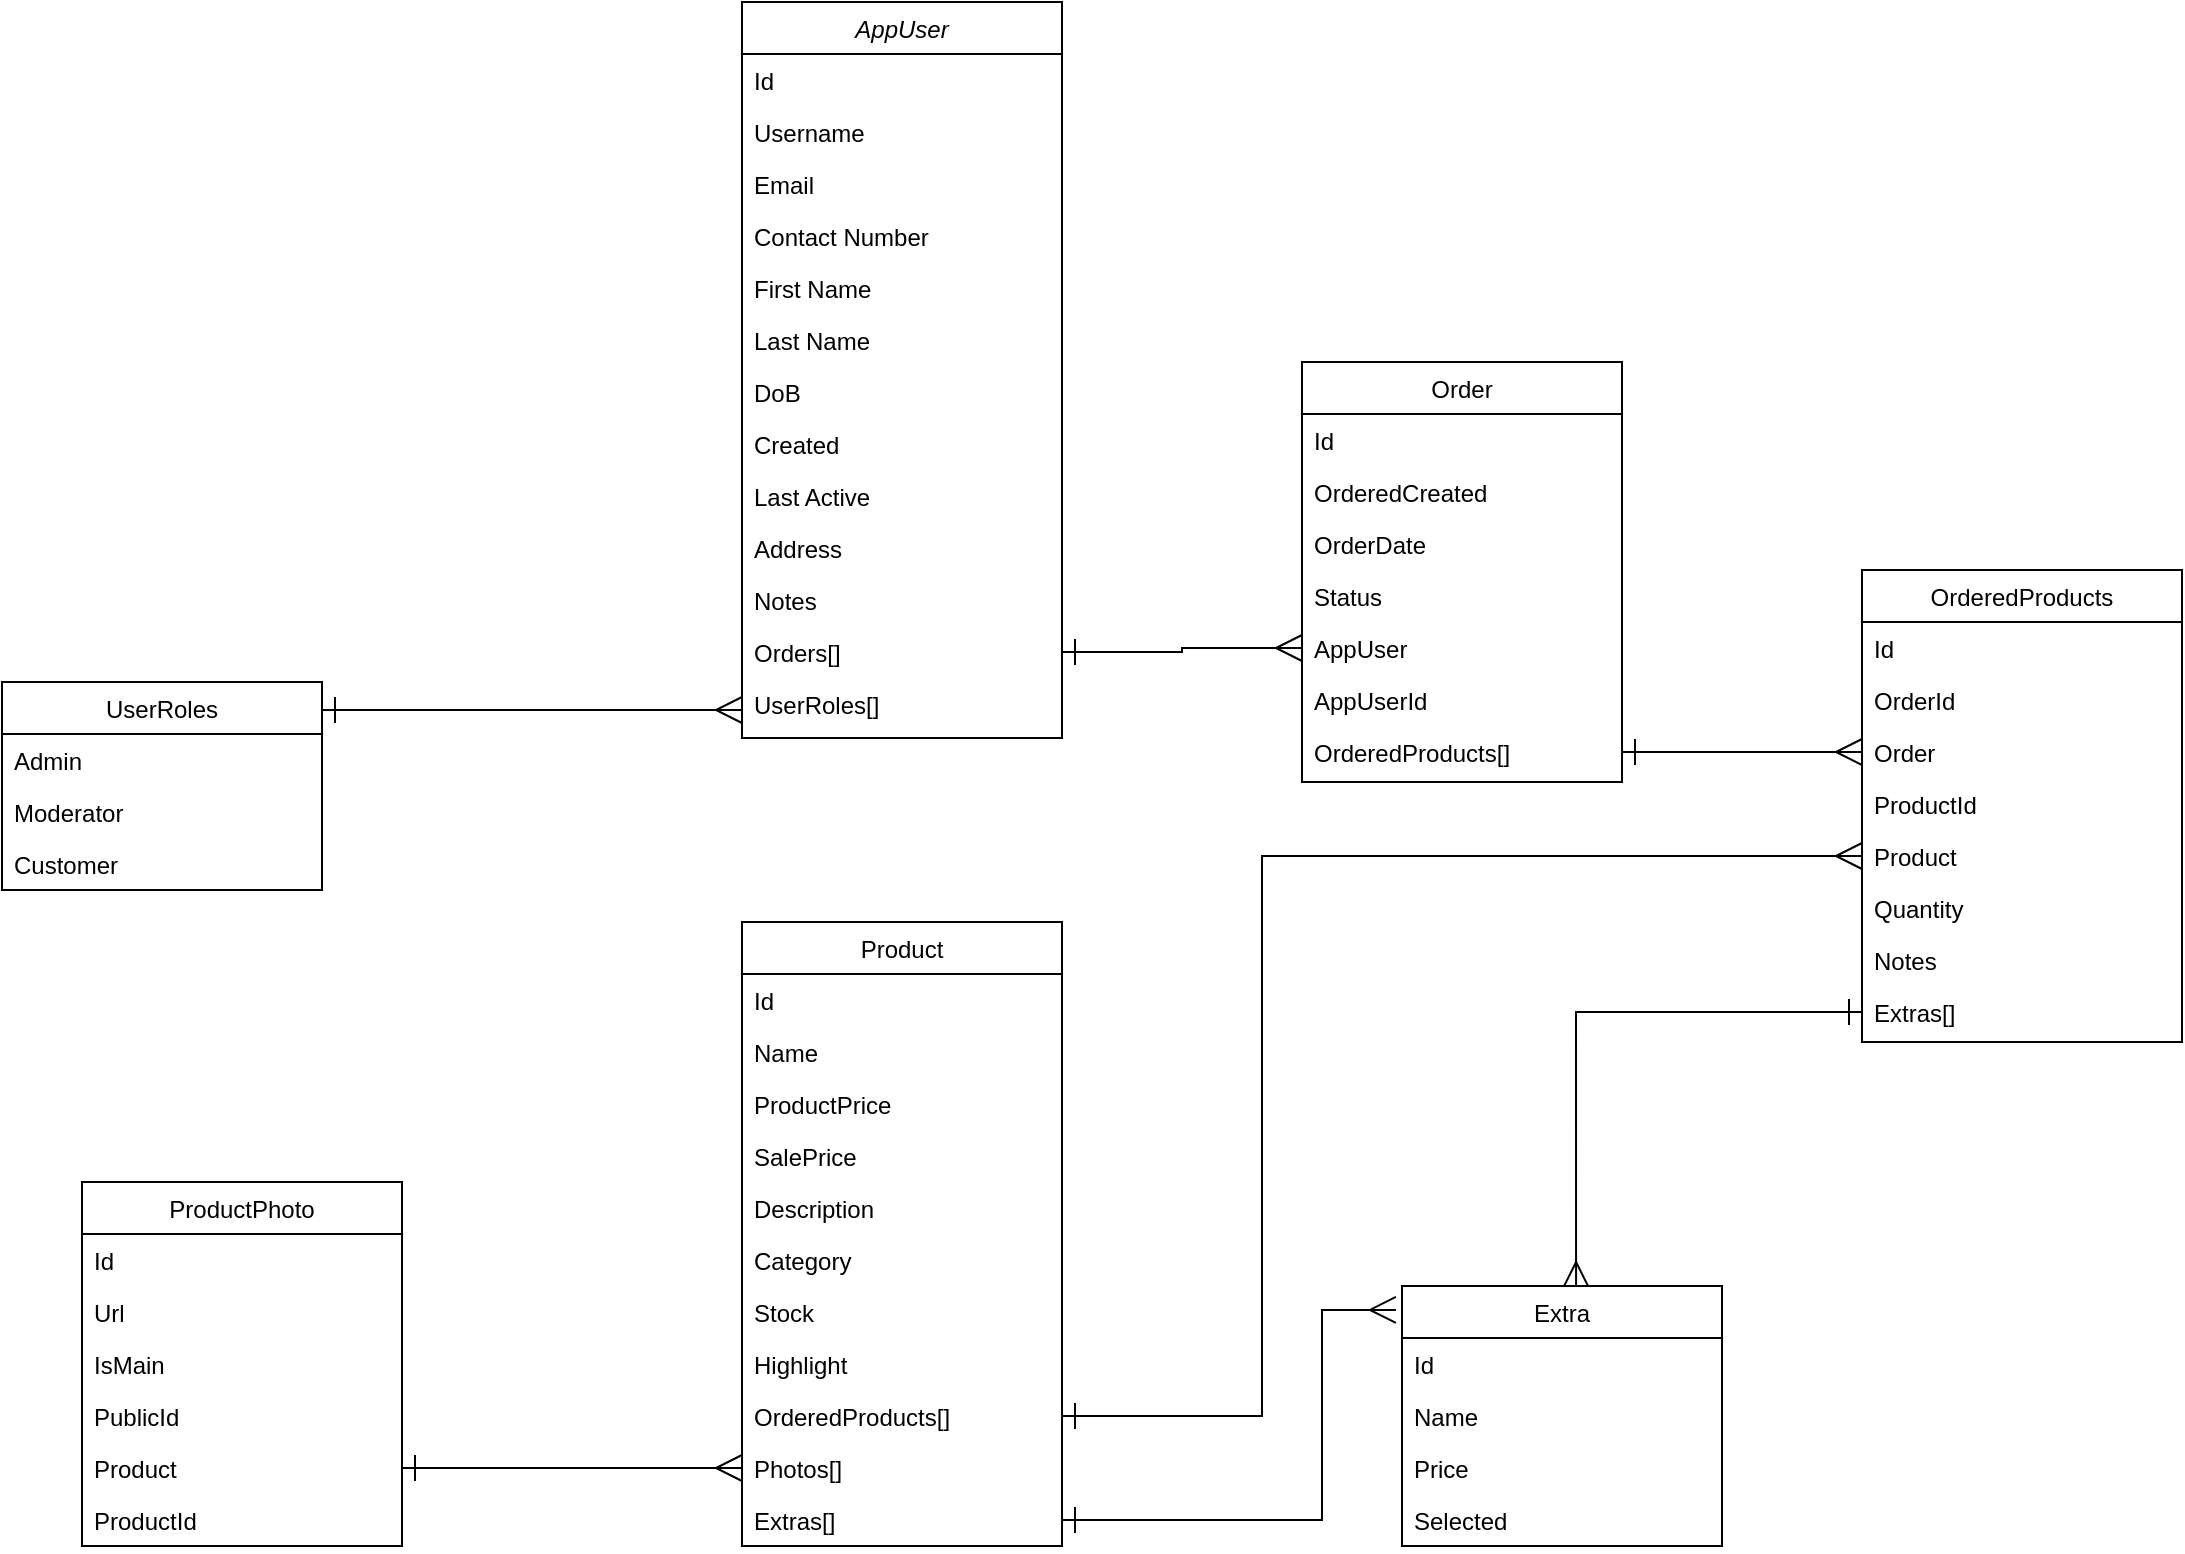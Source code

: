 <mxfile version="13.4.9" type="github"><diagram id="C5RBs43oDa-KdzZeNtuy" name="Page-1"><mxGraphModel dx="1892" dy="1114" grid="1" gridSize="10" guides="1" tooltips="1" connect="1" arrows="1" fold="1" page="1" pageScale="1" pageWidth="827" pageHeight="1169" math="0" shadow="0"><root><mxCell id="WIyWlLk6GJQsqaUBKTNV-0"/><mxCell id="WIyWlLk6GJQsqaUBKTNV-1" parent="WIyWlLk6GJQsqaUBKTNV-0"/><mxCell id="zkfFHV4jXpPFQw0GAbJ--12" value="" style="endArrow=ERmany;endFill=0;shadow=0;strokeWidth=1;rounded=0;edgeStyle=elbowEdgeStyle;elbow=vertical;startArrow=ERone;startFill=0;endSize=11;startSize=11;" parent="WIyWlLk6GJQsqaUBKTNV-1" source="zkfFHV4jXpPFQw0GAbJ--6" target="zkfFHV4jXpPFQw0GAbJ--0" edge="1"><mxGeometry width="160" relative="1" as="geometry"><mxPoint x="400" y="373" as="sourcePoint"/><mxPoint x="400" y="373" as="targetPoint"/></mxGeometry></mxCell><mxCell id="HR0y-eLRxOjNItZJOSBH-28" style="edgeStyle=orthogonalEdgeStyle;rounded=0;orthogonalLoop=1;jettySize=auto;html=1;exitX=1;exitY=0.5;exitDx=0;exitDy=0;entryX=0;entryY=0.5;entryDx=0;entryDy=0;startArrow=ERone;startFill=0;startSize=11;endArrow=ERmany;endFill=0;endSize=11;strokeColor=#000000;strokeWidth=1;" edge="1" parent="WIyWlLk6GJQsqaUBKTNV-1" source="zkfFHV4jXpPFQw0GAbJ--25" target="HR0y-eLRxOjNItZJOSBH-16"><mxGeometry relative="1" as="geometry"/></mxCell><mxCell id="HR0y-eLRxOjNItZJOSBH-44" style="edgeStyle=orthogonalEdgeStyle;rounded=0;orthogonalLoop=1;jettySize=auto;html=1;exitX=1;exitY=0.5;exitDx=0;exitDy=0;entryX=0;entryY=0.5;entryDx=0;entryDy=0;startArrow=ERone;startFill=0;startSize=11;endArrow=ERmany;endFill=0;endSize=11;strokeColor=#000000;strokeWidth=1;" edge="1" parent="WIyWlLk6GJQsqaUBKTNV-1" source="HR0y-eLRxOjNItZJOSBH-40" target="HR0y-eLRxOjNItZJOSBH-19"><mxGeometry relative="1" as="geometry"><Array as="points"><mxPoint x="680" y="767"/><mxPoint x="680" y="487"/></Array></mxGeometry></mxCell><mxCell id="HR0y-eLRxOjNItZJOSBH-57" style="edgeStyle=orthogonalEdgeStyle;rounded=0;orthogonalLoop=1;jettySize=auto;html=1;exitX=1;exitY=0.5;exitDx=0;exitDy=0;entryX=0;entryY=0.5;entryDx=0;entryDy=0;startArrow=ERone;startFill=0;startSize=11;endArrow=ERmany;endFill=0;endSize=11;strokeColor=#000000;strokeWidth=1;" edge="1" parent="WIyWlLk6GJQsqaUBKTNV-1" source="HR0y-eLRxOjNItZJOSBH-50" target="HR0y-eLRxOjNItZJOSBH-42"><mxGeometry relative="1" as="geometry"/></mxCell><mxCell id="HR0y-eLRxOjNItZJOSBH-65" style="edgeStyle=orthogonalEdgeStyle;rounded=0;orthogonalLoop=1;jettySize=auto;html=1;exitX=1;exitY=0.5;exitDx=0;exitDy=0;entryX=-0.019;entryY=0.092;entryDx=0;entryDy=0;entryPerimeter=0;startArrow=ERone;startFill=0;startSize=11;endArrow=ERmany;endFill=0;endSize=11;strokeColor=#000000;strokeWidth=1;" edge="1" parent="WIyWlLk6GJQsqaUBKTNV-1" source="HR0y-eLRxOjNItZJOSBH-41" target="HR0y-eLRxOjNItZJOSBH-58"><mxGeometry relative="1" as="geometry"><Array as="points"><mxPoint x="710" y="819"/><mxPoint x="710" y="714"/></Array></mxGeometry></mxCell><mxCell id="HR0y-eLRxOjNItZJOSBH-66" style="edgeStyle=orthogonalEdgeStyle;rounded=0;orthogonalLoop=1;jettySize=auto;html=1;exitX=0;exitY=0.5;exitDx=0;exitDy=0;entryX=0.544;entryY=0.008;entryDx=0;entryDy=0;entryPerimeter=0;startArrow=ERone;startFill=0;startSize=11;endArrow=ERmany;endFill=0;endSize=11;strokeColor=#000000;strokeWidth=1;" edge="1" parent="WIyWlLk6GJQsqaUBKTNV-1" source="HR0y-eLRxOjNItZJOSBH-30" target="HR0y-eLRxOjNItZJOSBH-58"><mxGeometry relative="1" as="geometry"/></mxCell><mxCell id="zkfFHV4jXpPFQw0GAbJ--0" value="AppUser" style="swimlane;fontStyle=2;align=center;verticalAlign=top;childLayout=stackLayout;horizontal=1;startSize=26;horizontalStack=0;resizeParent=1;resizeLast=0;collapsible=1;marginBottom=0;rounded=0;shadow=0;strokeWidth=1;" parent="WIyWlLk6GJQsqaUBKTNV-1" vertex="1"><mxGeometry x="420" y="60" width="160" height="368" as="geometry"><mxRectangle x="230" y="140" width="160" height="26" as="alternateBounds"/></mxGeometry></mxCell><mxCell id="zkfFHV4jXpPFQw0GAbJ--1" value="Id" style="text;align=left;verticalAlign=top;spacingLeft=4;spacingRight=4;overflow=hidden;rotatable=0;points=[[0,0.5],[1,0.5]];portConstraint=eastwest;" parent="zkfFHV4jXpPFQw0GAbJ--0" vertex="1"><mxGeometry y="26" width="160" height="26" as="geometry"/></mxCell><mxCell id="HR0y-eLRxOjNItZJOSBH-10" value="Username" style="text;align=left;verticalAlign=top;spacingLeft=4;spacingRight=4;overflow=hidden;rotatable=0;points=[[0,0.5],[1,0.5]];portConstraint=eastwest;" vertex="1" parent="zkfFHV4jXpPFQw0GAbJ--0"><mxGeometry y="52" width="160" height="26" as="geometry"/></mxCell><mxCell id="zkfFHV4jXpPFQw0GAbJ--3" value="Email" style="text;align=left;verticalAlign=top;spacingLeft=4;spacingRight=4;overflow=hidden;rotatable=0;points=[[0,0.5],[1,0.5]];portConstraint=eastwest;rounded=0;shadow=0;html=0;" parent="zkfFHV4jXpPFQw0GAbJ--0" vertex="1"><mxGeometry y="78" width="160" height="26" as="geometry"/></mxCell><mxCell id="zkfFHV4jXpPFQw0GAbJ--2" value="Contact Number" style="text;align=left;verticalAlign=top;spacingLeft=4;spacingRight=4;overflow=hidden;rotatable=0;points=[[0,0.5],[1,0.5]];portConstraint=eastwest;rounded=0;shadow=0;html=0;" parent="zkfFHV4jXpPFQw0GAbJ--0" vertex="1"><mxGeometry y="104" width="160" height="26" as="geometry"/></mxCell><mxCell id="HR0y-eLRxOjNItZJOSBH-0" value="First Name" style="text;align=left;verticalAlign=top;spacingLeft=4;spacingRight=4;overflow=hidden;rotatable=0;points=[[0,0.5],[1,0.5]];portConstraint=eastwest;rounded=0;shadow=0;html=0;" vertex="1" parent="zkfFHV4jXpPFQw0GAbJ--0"><mxGeometry y="130" width="160" height="26" as="geometry"/></mxCell><mxCell id="HR0y-eLRxOjNItZJOSBH-1" value="Last Name" style="text;align=left;verticalAlign=top;spacingLeft=4;spacingRight=4;overflow=hidden;rotatable=0;points=[[0,0.5],[1,0.5]];portConstraint=eastwest;rounded=0;shadow=0;html=0;" vertex="1" parent="zkfFHV4jXpPFQw0GAbJ--0"><mxGeometry y="156" width="160" height="26" as="geometry"/></mxCell><mxCell id="HR0y-eLRxOjNItZJOSBH-5" value="DoB" style="text;align=left;verticalAlign=top;spacingLeft=4;spacingRight=4;overflow=hidden;rotatable=0;points=[[0,0.5],[1,0.5]];portConstraint=eastwest;rounded=0;shadow=0;html=0;" vertex="1" parent="zkfFHV4jXpPFQw0GAbJ--0"><mxGeometry y="182" width="160" height="26" as="geometry"/></mxCell><mxCell id="HR0y-eLRxOjNItZJOSBH-2" value="Created" style="text;align=left;verticalAlign=top;spacingLeft=4;spacingRight=4;overflow=hidden;rotatable=0;points=[[0,0.5],[1,0.5]];portConstraint=eastwest;rounded=0;shadow=0;html=0;" vertex="1" parent="zkfFHV4jXpPFQw0GAbJ--0"><mxGeometry y="208" width="160" height="26" as="geometry"/></mxCell><mxCell id="HR0y-eLRxOjNItZJOSBH-3" value="Last Active" style="text;align=left;verticalAlign=top;spacingLeft=4;spacingRight=4;overflow=hidden;rotatable=0;points=[[0,0.5],[1,0.5]];portConstraint=eastwest;rounded=0;shadow=0;html=0;" vertex="1" parent="zkfFHV4jXpPFQw0GAbJ--0"><mxGeometry y="234" width="160" height="26" as="geometry"/></mxCell><mxCell id="HR0y-eLRxOjNItZJOSBH-4" value="Address" style="text;align=left;verticalAlign=top;spacingLeft=4;spacingRight=4;overflow=hidden;rotatable=0;points=[[0,0.5],[1,0.5]];portConstraint=eastwest;rounded=0;shadow=0;html=0;" vertex="1" parent="zkfFHV4jXpPFQw0GAbJ--0"><mxGeometry y="260" width="160" height="26" as="geometry"/></mxCell><mxCell id="HR0y-eLRxOjNItZJOSBH-6" value="Notes" style="text;align=left;verticalAlign=top;spacingLeft=4;spacingRight=4;overflow=hidden;rotatable=0;points=[[0,0.5],[1,0.5]];portConstraint=eastwest;rounded=0;shadow=0;html=0;" vertex="1" parent="zkfFHV4jXpPFQw0GAbJ--0"><mxGeometry y="286" width="160" height="26" as="geometry"/></mxCell><mxCell id="HR0y-eLRxOjNItZJOSBH-7" value="Orders[]" style="text;align=left;verticalAlign=top;spacingLeft=4;spacingRight=4;overflow=hidden;rotatable=0;points=[[0,0.5],[1,0.5]];portConstraint=eastwest;rounded=0;shadow=0;html=0;" vertex="1" parent="zkfFHV4jXpPFQw0GAbJ--0"><mxGeometry y="312" width="160" height="26" as="geometry"/></mxCell><mxCell id="HR0y-eLRxOjNItZJOSBH-8" value="UserRoles[]" style="text;align=left;verticalAlign=top;spacingLeft=4;spacingRight=4;overflow=hidden;rotatable=0;points=[[0,0.5],[1,0.5]];portConstraint=eastwest;rounded=0;shadow=0;html=0;" vertex="1" parent="zkfFHV4jXpPFQw0GAbJ--0"><mxGeometry y="338" width="160" height="26" as="geometry"/></mxCell><mxCell id="zkfFHV4jXpPFQw0GAbJ--6" value="UserRoles" style="swimlane;fontStyle=0;align=center;verticalAlign=top;childLayout=stackLayout;horizontal=1;startSize=26;horizontalStack=0;resizeParent=1;resizeLast=0;collapsible=1;marginBottom=0;rounded=0;shadow=0;strokeWidth=1;" parent="WIyWlLk6GJQsqaUBKTNV-1" vertex="1"><mxGeometry x="50" y="400" width="160" height="104" as="geometry"><mxRectangle x="130" y="380" width="160" height="26" as="alternateBounds"/></mxGeometry></mxCell><mxCell id="zkfFHV4jXpPFQw0GAbJ--7" value="Admin" style="text;align=left;verticalAlign=top;spacingLeft=4;spacingRight=4;overflow=hidden;rotatable=0;points=[[0,0.5],[1,0.5]];portConstraint=eastwest;" parent="zkfFHV4jXpPFQw0GAbJ--6" vertex="1"><mxGeometry y="26" width="160" height="26" as="geometry"/></mxCell><mxCell id="zkfFHV4jXpPFQw0GAbJ--8" value="Moderator" style="text;align=left;verticalAlign=top;spacingLeft=4;spacingRight=4;overflow=hidden;rotatable=0;points=[[0,0.5],[1,0.5]];portConstraint=eastwest;rounded=0;shadow=0;html=0;" parent="zkfFHV4jXpPFQw0GAbJ--6" vertex="1"><mxGeometry y="52" width="160" height="26" as="geometry"/></mxCell><mxCell id="zkfFHV4jXpPFQw0GAbJ--10" value="Customer" style="text;align=left;verticalAlign=top;spacingLeft=4;spacingRight=4;overflow=hidden;rotatable=0;points=[[0,0.5],[1,0.5]];portConstraint=eastwest;fontStyle=0" parent="zkfFHV4jXpPFQw0GAbJ--6" vertex="1"><mxGeometry y="78" width="160" height="26" as="geometry"/></mxCell><mxCell id="zkfFHV4jXpPFQw0GAbJ--17" value="Order" style="swimlane;fontStyle=0;align=center;verticalAlign=top;childLayout=stackLayout;horizontal=1;startSize=26;horizontalStack=0;resizeParent=1;resizeLast=0;collapsible=1;marginBottom=0;rounded=0;shadow=0;strokeWidth=1;" parent="WIyWlLk6GJQsqaUBKTNV-1" vertex="1"><mxGeometry x="700" y="240" width="160" height="210" as="geometry"><mxRectangle x="550" y="140" width="160" height="26" as="alternateBounds"/></mxGeometry></mxCell><mxCell id="zkfFHV4jXpPFQw0GAbJ--18" value="Id" style="text;align=left;verticalAlign=top;spacingLeft=4;spacingRight=4;overflow=hidden;rotatable=0;points=[[0,0.5],[1,0.5]];portConstraint=eastwest;" parent="zkfFHV4jXpPFQw0GAbJ--17" vertex="1"><mxGeometry y="26" width="160" height="26" as="geometry"/></mxCell><mxCell id="zkfFHV4jXpPFQw0GAbJ--19" value="OrderedCreated" style="text;align=left;verticalAlign=top;spacingLeft=4;spacingRight=4;overflow=hidden;rotatable=0;points=[[0,0.5],[1,0.5]];portConstraint=eastwest;rounded=0;shadow=0;html=0;" parent="zkfFHV4jXpPFQw0GAbJ--17" vertex="1"><mxGeometry y="52" width="160" height="26" as="geometry"/></mxCell><mxCell id="zkfFHV4jXpPFQw0GAbJ--20" value="OrderDate" style="text;align=left;verticalAlign=top;spacingLeft=4;spacingRight=4;overflow=hidden;rotatable=0;points=[[0,0.5],[1,0.5]];portConstraint=eastwest;rounded=0;shadow=0;html=0;" parent="zkfFHV4jXpPFQw0GAbJ--17" vertex="1"><mxGeometry y="78" width="160" height="26" as="geometry"/></mxCell><mxCell id="zkfFHV4jXpPFQw0GAbJ--21" value="Status" style="text;align=left;verticalAlign=top;spacingLeft=4;spacingRight=4;overflow=hidden;rotatable=0;points=[[0,0.5],[1,0.5]];portConstraint=eastwest;rounded=0;shadow=0;html=0;" parent="zkfFHV4jXpPFQw0GAbJ--17" vertex="1"><mxGeometry y="104" width="160" height="26" as="geometry"/></mxCell><mxCell id="zkfFHV4jXpPFQw0GAbJ--22" value="AppUser" style="text;align=left;verticalAlign=top;spacingLeft=4;spacingRight=4;overflow=hidden;rotatable=0;points=[[0,0.5],[1,0.5]];portConstraint=eastwest;rounded=0;shadow=0;html=0;" parent="zkfFHV4jXpPFQw0GAbJ--17" vertex="1"><mxGeometry y="130" width="160" height="26" as="geometry"/></mxCell><mxCell id="zkfFHV4jXpPFQw0GAbJ--24" value="AppUserId" style="text;align=left;verticalAlign=top;spacingLeft=4;spacingRight=4;overflow=hidden;rotatable=0;points=[[0,0.5],[1,0.5]];portConstraint=eastwest;" parent="zkfFHV4jXpPFQw0GAbJ--17" vertex="1"><mxGeometry y="156" width="160" height="26" as="geometry"/></mxCell><mxCell id="zkfFHV4jXpPFQw0GAbJ--25" value="OrderedProducts[]" style="text;align=left;verticalAlign=top;spacingLeft=4;spacingRight=4;overflow=hidden;rotatable=0;points=[[0,0.5],[1,0.5]];portConstraint=eastwest;" parent="zkfFHV4jXpPFQw0GAbJ--17" vertex="1"><mxGeometry y="182" width="160" height="26" as="geometry"/></mxCell><mxCell id="HR0y-eLRxOjNItZJOSBH-13" value="OrderedProducts" style="swimlane;fontStyle=0;align=center;verticalAlign=top;childLayout=stackLayout;horizontal=1;startSize=26;horizontalStack=0;resizeParent=1;resizeLast=0;collapsible=1;marginBottom=0;rounded=0;shadow=0;strokeWidth=1;" vertex="1" parent="WIyWlLk6GJQsqaUBKTNV-1"><mxGeometry x="980" y="344" width="160" height="236" as="geometry"><mxRectangle x="550" y="140" width="160" height="26" as="alternateBounds"/></mxGeometry></mxCell><mxCell id="HR0y-eLRxOjNItZJOSBH-14" value="Id" style="text;align=left;verticalAlign=top;spacingLeft=4;spacingRight=4;overflow=hidden;rotatable=0;points=[[0,0.5],[1,0.5]];portConstraint=eastwest;" vertex="1" parent="HR0y-eLRxOjNItZJOSBH-13"><mxGeometry y="26" width="160" height="26" as="geometry"/></mxCell><mxCell id="HR0y-eLRxOjNItZJOSBH-15" value="OrderId" style="text;align=left;verticalAlign=top;spacingLeft=4;spacingRight=4;overflow=hidden;rotatable=0;points=[[0,0.5],[1,0.5]];portConstraint=eastwest;rounded=0;shadow=0;html=0;" vertex="1" parent="HR0y-eLRxOjNItZJOSBH-13"><mxGeometry y="52" width="160" height="26" as="geometry"/></mxCell><mxCell id="HR0y-eLRxOjNItZJOSBH-16" value="Order" style="text;align=left;verticalAlign=top;spacingLeft=4;spacingRight=4;overflow=hidden;rotatable=0;points=[[0,0.5],[1,0.5]];portConstraint=eastwest;rounded=0;shadow=0;html=0;" vertex="1" parent="HR0y-eLRxOjNItZJOSBH-13"><mxGeometry y="78" width="160" height="26" as="geometry"/></mxCell><mxCell id="HR0y-eLRxOjNItZJOSBH-18" value="ProductId" style="text;align=left;verticalAlign=top;spacingLeft=4;spacingRight=4;overflow=hidden;rotatable=0;points=[[0,0.5],[1,0.5]];portConstraint=eastwest;rounded=0;shadow=0;html=0;" vertex="1" parent="HR0y-eLRxOjNItZJOSBH-13"><mxGeometry y="104" width="160" height="26" as="geometry"/></mxCell><mxCell id="HR0y-eLRxOjNItZJOSBH-19" value="Product" style="text;align=left;verticalAlign=top;spacingLeft=4;spacingRight=4;overflow=hidden;rotatable=0;points=[[0,0.5],[1,0.5]];portConstraint=eastwest;" vertex="1" parent="HR0y-eLRxOjNItZJOSBH-13"><mxGeometry y="130" width="160" height="26" as="geometry"/></mxCell><mxCell id="HR0y-eLRxOjNItZJOSBH-20" value="Quantity" style="text;align=left;verticalAlign=top;spacingLeft=4;spacingRight=4;overflow=hidden;rotatable=0;points=[[0,0.5],[1,0.5]];portConstraint=eastwest;" vertex="1" parent="HR0y-eLRxOjNItZJOSBH-13"><mxGeometry y="156" width="160" height="26" as="geometry"/></mxCell><mxCell id="HR0y-eLRxOjNItZJOSBH-29" value="Notes" style="text;align=left;verticalAlign=top;spacingLeft=4;spacingRight=4;overflow=hidden;rotatable=0;points=[[0,0.5],[1,0.5]];portConstraint=eastwest;" vertex="1" parent="HR0y-eLRxOjNItZJOSBH-13"><mxGeometry y="182" width="160" height="26" as="geometry"/></mxCell><mxCell id="HR0y-eLRxOjNItZJOSBH-30" value="Extras[]" style="text;align=left;verticalAlign=top;spacingLeft=4;spacingRight=4;overflow=hidden;rotatable=0;points=[[0,0.5],[1,0.5]];portConstraint=eastwest;" vertex="1" parent="HR0y-eLRxOjNItZJOSBH-13"><mxGeometry y="208" width="160" height="26" as="geometry"/></mxCell><mxCell id="HR0y-eLRxOjNItZJOSBH-31" value="Product" style="swimlane;fontStyle=0;align=center;verticalAlign=top;childLayout=stackLayout;horizontal=1;startSize=26;horizontalStack=0;resizeParent=1;resizeLast=0;collapsible=1;marginBottom=0;rounded=0;shadow=0;strokeWidth=1;" vertex="1" parent="WIyWlLk6GJQsqaUBKTNV-1"><mxGeometry x="420" y="520" width="160" height="312" as="geometry"><mxRectangle x="550" y="140" width="160" height="26" as="alternateBounds"/></mxGeometry></mxCell><mxCell id="HR0y-eLRxOjNItZJOSBH-32" value="Id" style="text;align=left;verticalAlign=top;spacingLeft=4;spacingRight=4;overflow=hidden;rotatable=0;points=[[0,0.5],[1,0.5]];portConstraint=eastwest;" vertex="1" parent="HR0y-eLRxOjNItZJOSBH-31"><mxGeometry y="26" width="160" height="26" as="geometry"/></mxCell><mxCell id="HR0y-eLRxOjNItZJOSBH-33" value="Name" style="text;align=left;verticalAlign=top;spacingLeft=4;spacingRight=4;overflow=hidden;rotatable=0;points=[[0,0.5],[1,0.5]];portConstraint=eastwest;rounded=0;shadow=0;html=0;" vertex="1" parent="HR0y-eLRxOjNItZJOSBH-31"><mxGeometry y="52" width="160" height="26" as="geometry"/></mxCell><mxCell id="HR0y-eLRxOjNItZJOSBH-34" value="ProductPrice" style="text;align=left;verticalAlign=top;spacingLeft=4;spacingRight=4;overflow=hidden;rotatable=0;points=[[0,0.5],[1,0.5]];portConstraint=eastwest;rounded=0;shadow=0;html=0;" vertex="1" parent="HR0y-eLRxOjNItZJOSBH-31"><mxGeometry y="78" width="160" height="26" as="geometry"/></mxCell><mxCell id="HR0y-eLRxOjNItZJOSBH-35" value="SalePrice" style="text;align=left;verticalAlign=top;spacingLeft=4;spacingRight=4;overflow=hidden;rotatable=0;points=[[0,0.5],[1,0.5]];portConstraint=eastwest;rounded=0;shadow=0;html=0;" vertex="1" parent="HR0y-eLRxOjNItZJOSBH-31"><mxGeometry y="104" width="160" height="26" as="geometry"/></mxCell><mxCell id="HR0y-eLRxOjNItZJOSBH-36" value="Description" style="text;align=left;verticalAlign=top;spacingLeft=4;spacingRight=4;overflow=hidden;rotatable=0;points=[[0,0.5],[1,0.5]];portConstraint=eastwest;" vertex="1" parent="HR0y-eLRxOjNItZJOSBH-31"><mxGeometry y="130" width="160" height="26" as="geometry"/></mxCell><mxCell id="HR0y-eLRxOjNItZJOSBH-37" value="Category" style="text;align=left;verticalAlign=top;spacingLeft=4;spacingRight=4;overflow=hidden;rotatable=0;points=[[0,0.5],[1,0.5]];portConstraint=eastwest;" vertex="1" parent="HR0y-eLRxOjNItZJOSBH-31"><mxGeometry y="156" width="160" height="26" as="geometry"/></mxCell><mxCell id="HR0y-eLRxOjNItZJOSBH-38" value="Stock" style="text;align=left;verticalAlign=top;spacingLeft=4;spacingRight=4;overflow=hidden;rotatable=0;points=[[0,0.5],[1,0.5]];portConstraint=eastwest;" vertex="1" parent="HR0y-eLRxOjNItZJOSBH-31"><mxGeometry y="182" width="160" height="26" as="geometry"/></mxCell><mxCell id="HR0y-eLRxOjNItZJOSBH-39" value="Highlight" style="text;align=left;verticalAlign=top;spacingLeft=4;spacingRight=4;overflow=hidden;rotatable=0;points=[[0,0.5],[1,0.5]];portConstraint=eastwest;" vertex="1" parent="HR0y-eLRxOjNItZJOSBH-31"><mxGeometry y="208" width="160" height="26" as="geometry"/></mxCell><mxCell id="HR0y-eLRxOjNItZJOSBH-40" value="OrderedProducts[]" style="text;align=left;verticalAlign=top;spacingLeft=4;spacingRight=4;overflow=hidden;rotatable=0;points=[[0,0.5],[1,0.5]];portConstraint=eastwest;" vertex="1" parent="HR0y-eLRxOjNItZJOSBH-31"><mxGeometry y="234" width="160" height="26" as="geometry"/></mxCell><mxCell id="HR0y-eLRxOjNItZJOSBH-42" value="Photos[]" style="text;align=left;verticalAlign=top;spacingLeft=4;spacingRight=4;overflow=hidden;rotatable=0;points=[[0,0.5],[1,0.5]];portConstraint=eastwest;" vertex="1" parent="HR0y-eLRxOjNItZJOSBH-31"><mxGeometry y="260" width="160" height="26" as="geometry"/></mxCell><mxCell id="HR0y-eLRxOjNItZJOSBH-41" value="Extras[]" style="text;align=left;verticalAlign=top;spacingLeft=4;spacingRight=4;overflow=hidden;rotatable=0;points=[[0,0.5],[1,0.5]];portConstraint=eastwest;" vertex="1" parent="HR0y-eLRxOjNItZJOSBH-31"><mxGeometry y="286" width="160" height="26" as="geometry"/></mxCell><mxCell id="HR0y-eLRxOjNItZJOSBH-45" value="ProductPhoto" style="swimlane;fontStyle=0;align=center;verticalAlign=top;childLayout=stackLayout;horizontal=1;startSize=26;horizontalStack=0;resizeParent=1;resizeLast=0;collapsible=1;marginBottom=0;rounded=0;shadow=0;strokeWidth=1;" vertex="1" parent="WIyWlLk6GJQsqaUBKTNV-1"><mxGeometry x="90" y="650" width="160" height="182" as="geometry"><mxRectangle x="550" y="140" width="160" height="26" as="alternateBounds"/></mxGeometry></mxCell><mxCell id="HR0y-eLRxOjNItZJOSBH-46" value="Id" style="text;align=left;verticalAlign=top;spacingLeft=4;spacingRight=4;overflow=hidden;rotatable=0;points=[[0,0.5],[1,0.5]];portConstraint=eastwest;" vertex="1" parent="HR0y-eLRxOjNItZJOSBH-45"><mxGeometry y="26" width="160" height="26" as="geometry"/></mxCell><mxCell id="HR0y-eLRxOjNItZJOSBH-47" value="Url" style="text;align=left;verticalAlign=top;spacingLeft=4;spacingRight=4;overflow=hidden;rotatable=0;points=[[0,0.5],[1,0.5]];portConstraint=eastwest;rounded=0;shadow=0;html=0;" vertex="1" parent="HR0y-eLRxOjNItZJOSBH-45"><mxGeometry y="52" width="160" height="26" as="geometry"/></mxCell><mxCell id="HR0y-eLRxOjNItZJOSBH-48" value="IsMain" style="text;align=left;verticalAlign=top;spacingLeft=4;spacingRight=4;overflow=hidden;rotatable=0;points=[[0,0.5],[1,0.5]];portConstraint=eastwest;rounded=0;shadow=0;html=0;" vertex="1" parent="HR0y-eLRxOjNItZJOSBH-45"><mxGeometry y="78" width="160" height="26" as="geometry"/></mxCell><mxCell id="HR0y-eLRxOjNItZJOSBH-49" value="PublicId" style="text;align=left;verticalAlign=top;spacingLeft=4;spacingRight=4;overflow=hidden;rotatable=0;points=[[0,0.5],[1,0.5]];portConstraint=eastwest;rounded=0;shadow=0;html=0;" vertex="1" parent="HR0y-eLRxOjNItZJOSBH-45"><mxGeometry y="104" width="160" height="26" as="geometry"/></mxCell><mxCell id="HR0y-eLRxOjNItZJOSBH-50" value="Product" style="text;align=left;verticalAlign=top;spacingLeft=4;spacingRight=4;overflow=hidden;rotatable=0;points=[[0,0.5],[1,0.5]];portConstraint=eastwest;" vertex="1" parent="HR0y-eLRxOjNItZJOSBH-45"><mxGeometry y="130" width="160" height="26" as="geometry"/></mxCell><mxCell id="HR0y-eLRxOjNItZJOSBH-51" value="ProductId" style="text;align=left;verticalAlign=top;spacingLeft=4;spacingRight=4;overflow=hidden;rotatable=0;points=[[0,0.5],[1,0.5]];portConstraint=eastwest;" vertex="1" parent="HR0y-eLRxOjNItZJOSBH-45"><mxGeometry y="156" width="160" height="26" as="geometry"/></mxCell><mxCell id="HR0y-eLRxOjNItZJOSBH-58" value="Extra" style="swimlane;fontStyle=0;align=center;verticalAlign=top;childLayout=stackLayout;horizontal=1;startSize=26;horizontalStack=0;resizeParent=1;resizeLast=0;collapsible=1;marginBottom=0;rounded=0;shadow=0;strokeWidth=1;" vertex="1" parent="WIyWlLk6GJQsqaUBKTNV-1"><mxGeometry x="750" y="702" width="160" height="130" as="geometry"><mxRectangle x="550" y="140" width="160" height="26" as="alternateBounds"/></mxGeometry></mxCell><mxCell id="HR0y-eLRxOjNItZJOSBH-59" value="Id" style="text;align=left;verticalAlign=top;spacingLeft=4;spacingRight=4;overflow=hidden;rotatable=0;points=[[0,0.5],[1,0.5]];portConstraint=eastwest;" vertex="1" parent="HR0y-eLRxOjNItZJOSBH-58"><mxGeometry y="26" width="160" height="26" as="geometry"/></mxCell><mxCell id="HR0y-eLRxOjNItZJOSBH-60" value="Name" style="text;align=left;verticalAlign=top;spacingLeft=4;spacingRight=4;overflow=hidden;rotatable=0;points=[[0,0.5],[1,0.5]];portConstraint=eastwest;rounded=0;shadow=0;html=0;" vertex="1" parent="HR0y-eLRxOjNItZJOSBH-58"><mxGeometry y="52" width="160" height="26" as="geometry"/></mxCell><mxCell id="HR0y-eLRxOjNItZJOSBH-61" value="Price" style="text;align=left;verticalAlign=top;spacingLeft=4;spacingRight=4;overflow=hidden;rotatable=0;points=[[0,0.5],[1,0.5]];portConstraint=eastwest;rounded=0;shadow=0;html=0;" vertex="1" parent="HR0y-eLRxOjNItZJOSBH-58"><mxGeometry y="78" width="160" height="26" as="geometry"/></mxCell><mxCell id="HR0y-eLRxOjNItZJOSBH-62" value="Selected" style="text;align=left;verticalAlign=top;spacingLeft=4;spacingRight=4;overflow=hidden;rotatable=0;points=[[0,0.5],[1,0.5]];portConstraint=eastwest;rounded=0;shadow=0;html=0;" vertex="1" parent="HR0y-eLRxOjNItZJOSBH-58"><mxGeometry y="104" width="160" height="26" as="geometry"/></mxCell><mxCell id="HR0y-eLRxOjNItZJOSBH-67" style="edgeStyle=orthogonalEdgeStyle;rounded=0;orthogonalLoop=1;jettySize=auto;html=1;exitX=1;exitY=0.5;exitDx=0;exitDy=0;entryX=0;entryY=0.5;entryDx=0;entryDy=0;startArrow=ERone;startFill=0;startSize=11;endArrow=ERmany;endFill=0;endSize=11;strokeColor=#000000;strokeWidth=1;" edge="1" parent="WIyWlLk6GJQsqaUBKTNV-1" source="HR0y-eLRxOjNItZJOSBH-7" target="zkfFHV4jXpPFQw0GAbJ--22"><mxGeometry relative="1" as="geometry"/></mxCell></root></mxGraphModel></diagram></mxfile>